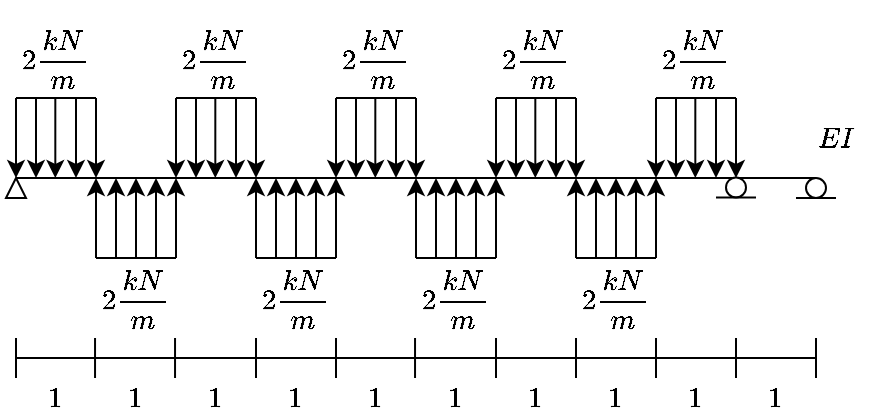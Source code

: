<mxfile version="15.4.1" type="device"><diagram id="GVsQRznYWKqyYPgoreVz" name="Page-1"><mxGraphModel dx="460" dy="723" grid="1" gridSize="10" guides="1" tooltips="1" connect="1" arrows="1" fold="1" page="1" pageScale="1" pageWidth="850" pageHeight="1100" math="1" shadow="0"><root><mxCell id="0"/><mxCell id="1" parent="0"/><mxCell id="KASknsXN5l1DngLhcvEd-1" value="" style="endArrow=none;html=1;" parent="1" edge="1"><mxGeometry width="50" height="50" relative="1" as="geometry"><mxPoint x="160" y="320" as="sourcePoint"/><mxPoint x="560" y="320" as="targetPoint"/></mxGeometry></mxCell><mxCell id="KASknsXN5l1DngLhcvEd-31" value="" style="group" parent="1" vertex="1" connectable="0"><mxGeometry x="160" y="280" width="40" height="40" as="geometry"/></mxCell><mxCell id="KASknsXN5l1DngLhcvEd-30" value="" style="endArrow=none;html=1;" parent="KASknsXN5l1DngLhcvEd-31" edge="1"><mxGeometry width="50" height="50" relative="1" as="geometry"><mxPoint x="40" as="sourcePoint"/><mxPoint as="targetPoint"/></mxGeometry></mxCell><mxCell id="KASknsXN5l1DngLhcvEd-11" value="" style="endArrow=classic;html=1;" parent="KASknsXN5l1DngLhcvEd-31" edge="1"><mxGeometry width="50" height="50" as="geometry"><mxPoint as="sourcePoint"/><mxPoint y="40" as="targetPoint"/></mxGeometry></mxCell><mxCell id="KASknsXN5l1DngLhcvEd-13" value="" style="endArrow=classic;html=1;" parent="KASknsXN5l1DngLhcvEd-31" edge="1"><mxGeometry width="50" height="50" as="geometry"><mxPoint x="10" as="sourcePoint"/><mxPoint x="10" y="40" as="targetPoint"/></mxGeometry></mxCell><mxCell id="KASknsXN5l1DngLhcvEd-14" value="" style="endArrow=classic;html=1;" parent="KASknsXN5l1DngLhcvEd-31" edge="1"><mxGeometry width="50" height="50" as="geometry"><mxPoint x="19.66" as="sourcePoint"/><mxPoint x="19.66" y="40" as="targetPoint"/></mxGeometry></mxCell><mxCell id="KASknsXN5l1DngLhcvEd-15" value="" style="endArrow=classic;html=1;" parent="KASknsXN5l1DngLhcvEd-31" edge="1"><mxGeometry width="50" height="50" as="geometry"><mxPoint x="30" as="sourcePoint"/><mxPoint x="30" y="40" as="targetPoint"/></mxGeometry></mxCell><mxCell id="KASknsXN5l1DngLhcvEd-16" value="" style="endArrow=classic;html=1;" parent="KASknsXN5l1DngLhcvEd-31" edge="1"><mxGeometry width="50" height="50" as="geometry"><mxPoint x="40" as="sourcePoint"/><mxPoint x="40" y="40" as="targetPoint"/></mxGeometry></mxCell><mxCell id="KASknsXN5l1DngLhcvEd-32" value="" style="group" parent="1" vertex="1" connectable="0"><mxGeometry x="240" y="280" width="40" height="40" as="geometry"/></mxCell><mxCell id="KASknsXN5l1DngLhcvEd-33" value="" style="endArrow=none;html=1;" parent="KASknsXN5l1DngLhcvEd-32" edge="1"><mxGeometry width="50" height="50" relative="1" as="geometry"><mxPoint x="40" as="sourcePoint"/><mxPoint as="targetPoint"/></mxGeometry></mxCell><mxCell id="KASknsXN5l1DngLhcvEd-34" value="" style="endArrow=classic;html=1;" parent="KASknsXN5l1DngLhcvEd-32" edge="1"><mxGeometry width="50" height="50" as="geometry"><mxPoint as="sourcePoint"/><mxPoint y="40" as="targetPoint"/></mxGeometry></mxCell><mxCell id="KASknsXN5l1DngLhcvEd-35" value="" style="endArrow=classic;html=1;" parent="KASknsXN5l1DngLhcvEd-32" edge="1"><mxGeometry width="50" height="50" as="geometry"><mxPoint x="10" as="sourcePoint"/><mxPoint x="10" y="40" as="targetPoint"/></mxGeometry></mxCell><mxCell id="KASknsXN5l1DngLhcvEd-36" value="" style="endArrow=classic;html=1;" parent="KASknsXN5l1DngLhcvEd-32" edge="1"><mxGeometry width="50" height="50" as="geometry"><mxPoint x="19.66" as="sourcePoint"/><mxPoint x="19.66" y="40" as="targetPoint"/></mxGeometry></mxCell><mxCell id="KASknsXN5l1DngLhcvEd-37" value="" style="endArrow=classic;html=1;" parent="KASknsXN5l1DngLhcvEd-32" edge="1"><mxGeometry width="50" height="50" as="geometry"><mxPoint x="30" as="sourcePoint"/><mxPoint x="30" y="40" as="targetPoint"/></mxGeometry></mxCell><mxCell id="KASknsXN5l1DngLhcvEd-38" value="" style="endArrow=classic;html=1;" parent="KASknsXN5l1DngLhcvEd-32" edge="1"><mxGeometry width="50" height="50" as="geometry"><mxPoint x="40" as="sourcePoint"/><mxPoint x="40" y="40" as="targetPoint"/></mxGeometry></mxCell><mxCell id="KASknsXN5l1DngLhcvEd-39" value="" style="group" parent="1" vertex="1" connectable="0"><mxGeometry x="320" y="280" width="40" height="40" as="geometry"/></mxCell><mxCell id="KASknsXN5l1DngLhcvEd-40" value="" style="endArrow=none;html=1;" parent="KASknsXN5l1DngLhcvEd-39" edge="1"><mxGeometry width="50" height="50" relative="1" as="geometry"><mxPoint x="40" as="sourcePoint"/><mxPoint as="targetPoint"/></mxGeometry></mxCell><mxCell id="KASknsXN5l1DngLhcvEd-41" value="" style="endArrow=classic;html=1;" parent="KASknsXN5l1DngLhcvEd-39" edge="1"><mxGeometry width="50" height="50" as="geometry"><mxPoint as="sourcePoint"/><mxPoint y="40" as="targetPoint"/></mxGeometry></mxCell><mxCell id="KASknsXN5l1DngLhcvEd-42" value="" style="endArrow=classic;html=1;" parent="KASknsXN5l1DngLhcvEd-39" edge="1"><mxGeometry width="50" height="50" as="geometry"><mxPoint x="10" as="sourcePoint"/><mxPoint x="10" y="40" as="targetPoint"/></mxGeometry></mxCell><mxCell id="KASknsXN5l1DngLhcvEd-43" value="" style="endArrow=classic;html=1;" parent="KASknsXN5l1DngLhcvEd-39" edge="1"><mxGeometry width="50" height="50" as="geometry"><mxPoint x="19.66" as="sourcePoint"/><mxPoint x="19.66" y="40" as="targetPoint"/></mxGeometry></mxCell><mxCell id="KASknsXN5l1DngLhcvEd-44" value="" style="endArrow=classic;html=1;" parent="KASknsXN5l1DngLhcvEd-39" edge="1"><mxGeometry width="50" height="50" as="geometry"><mxPoint x="30" as="sourcePoint"/><mxPoint x="30" y="40" as="targetPoint"/></mxGeometry></mxCell><mxCell id="KASknsXN5l1DngLhcvEd-45" value="" style="endArrow=classic;html=1;" parent="KASknsXN5l1DngLhcvEd-39" edge="1"><mxGeometry width="50" height="50" as="geometry"><mxPoint x="40" as="sourcePoint"/><mxPoint x="40" y="40" as="targetPoint"/></mxGeometry></mxCell><mxCell id="KASknsXN5l1DngLhcvEd-46" value="" style="group" parent="1" vertex="1" connectable="0"><mxGeometry x="400" y="280" width="40" height="40" as="geometry"/></mxCell><mxCell id="KASknsXN5l1DngLhcvEd-47" value="" style="endArrow=none;html=1;" parent="KASknsXN5l1DngLhcvEd-46" edge="1"><mxGeometry width="50" height="50" relative="1" as="geometry"><mxPoint x="40" as="sourcePoint"/><mxPoint as="targetPoint"/></mxGeometry></mxCell><mxCell id="KASknsXN5l1DngLhcvEd-48" value="" style="endArrow=classic;html=1;" parent="KASknsXN5l1DngLhcvEd-46" edge="1"><mxGeometry width="50" height="50" as="geometry"><mxPoint as="sourcePoint"/><mxPoint y="40" as="targetPoint"/></mxGeometry></mxCell><mxCell id="KASknsXN5l1DngLhcvEd-49" value="" style="endArrow=classic;html=1;" parent="KASknsXN5l1DngLhcvEd-46" edge="1"><mxGeometry width="50" height="50" as="geometry"><mxPoint x="10" as="sourcePoint"/><mxPoint x="10" y="40" as="targetPoint"/></mxGeometry></mxCell><mxCell id="KASknsXN5l1DngLhcvEd-50" value="" style="endArrow=classic;html=1;" parent="KASknsXN5l1DngLhcvEd-46" edge="1"><mxGeometry width="50" height="50" as="geometry"><mxPoint x="19.66" as="sourcePoint"/><mxPoint x="19.66" y="40" as="targetPoint"/></mxGeometry></mxCell><mxCell id="KASknsXN5l1DngLhcvEd-51" value="" style="endArrow=classic;html=1;" parent="KASknsXN5l1DngLhcvEd-46" edge="1"><mxGeometry width="50" height="50" as="geometry"><mxPoint x="30" as="sourcePoint"/><mxPoint x="30" y="40" as="targetPoint"/></mxGeometry></mxCell><mxCell id="KASknsXN5l1DngLhcvEd-52" value="" style="endArrow=classic;html=1;" parent="KASknsXN5l1DngLhcvEd-46" edge="1"><mxGeometry width="50" height="50" as="geometry"><mxPoint x="40" as="sourcePoint"/><mxPoint x="40" y="40" as="targetPoint"/></mxGeometry></mxCell><mxCell id="KASknsXN5l1DngLhcvEd-53" value="" style="group" parent="1" vertex="1" connectable="0"><mxGeometry x="480" y="280" width="40" height="40" as="geometry"/></mxCell><mxCell id="KASknsXN5l1DngLhcvEd-54" value="" style="endArrow=none;html=1;" parent="KASknsXN5l1DngLhcvEd-53" edge="1"><mxGeometry width="50" height="50" relative="1" as="geometry"><mxPoint x="40" as="sourcePoint"/><mxPoint as="targetPoint"/></mxGeometry></mxCell><mxCell id="KASknsXN5l1DngLhcvEd-55" value="" style="endArrow=classic;html=1;" parent="KASknsXN5l1DngLhcvEd-53" edge="1"><mxGeometry width="50" height="50" as="geometry"><mxPoint as="sourcePoint"/><mxPoint y="40" as="targetPoint"/></mxGeometry></mxCell><mxCell id="KASknsXN5l1DngLhcvEd-56" value="" style="endArrow=classic;html=1;" parent="KASknsXN5l1DngLhcvEd-53" edge="1"><mxGeometry width="50" height="50" as="geometry"><mxPoint x="10" as="sourcePoint"/><mxPoint x="10" y="40" as="targetPoint"/></mxGeometry></mxCell><mxCell id="KASknsXN5l1DngLhcvEd-57" value="" style="endArrow=classic;html=1;" parent="KASknsXN5l1DngLhcvEd-53" edge="1"><mxGeometry width="50" height="50" as="geometry"><mxPoint x="19.66" as="sourcePoint"/><mxPoint x="19.66" y="40" as="targetPoint"/></mxGeometry></mxCell><mxCell id="KASknsXN5l1DngLhcvEd-58" value="" style="endArrow=classic;html=1;" parent="KASknsXN5l1DngLhcvEd-53" edge="1"><mxGeometry width="50" height="50" as="geometry"><mxPoint x="30" as="sourcePoint"/><mxPoint x="30" y="40" as="targetPoint"/></mxGeometry></mxCell><mxCell id="KASknsXN5l1DngLhcvEd-59" value="" style="endArrow=classic;html=1;" parent="KASknsXN5l1DngLhcvEd-53" edge="1"><mxGeometry width="50" height="50" as="geometry"><mxPoint x="40" as="sourcePoint"/><mxPoint x="40" y="40" as="targetPoint"/></mxGeometry></mxCell><mxCell id="KASknsXN5l1DngLhcvEd-60" value="" style="group;rotation=-180;" parent="1" vertex="1" connectable="0"><mxGeometry x="200" y="320" width="40" height="40" as="geometry"/></mxCell><mxCell id="KASknsXN5l1DngLhcvEd-61" value="" style="endArrow=none;html=1;" parent="KASknsXN5l1DngLhcvEd-60" edge="1"><mxGeometry width="50" height="50" relative="1" as="geometry"><mxPoint y="40" as="sourcePoint"/><mxPoint x="40" y="40" as="targetPoint"/></mxGeometry></mxCell><mxCell id="KASknsXN5l1DngLhcvEd-62" value="" style="endArrow=classic;html=1;" parent="KASknsXN5l1DngLhcvEd-60" edge="1"><mxGeometry x="-10" y="-10" width="50" height="50" as="geometry"><mxPoint x="40" y="40" as="sourcePoint"/><mxPoint x="40" as="targetPoint"/></mxGeometry></mxCell><mxCell id="KASknsXN5l1DngLhcvEd-63" value="" style="endArrow=classic;html=1;" parent="KASknsXN5l1DngLhcvEd-60" edge="1"><mxGeometry x="-10" y="-10" width="50" height="50" as="geometry"><mxPoint x="30" y="40" as="sourcePoint"/><mxPoint x="30" as="targetPoint"/></mxGeometry></mxCell><mxCell id="KASknsXN5l1DngLhcvEd-64" value="" style="endArrow=classic;html=1;" parent="KASknsXN5l1DngLhcvEd-60" edge="1"><mxGeometry x="-10" y="-10" width="50" height="50" as="geometry"><mxPoint x="20" y="40" as="sourcePoint"/><mxPoint x="20" as="targetPoint"/></mxGeometry></mxCell><mxCell id="KASknsXN5l1DngLhcvEd-65" value="" style="endArrow=classic;html=1;" parent="KASknsXN5l1DngLhcvEd-60" edge="1"><mxGeometry x="-10" y="-10" width="50" height="50" as="geometry"><mxPoint x="10" y="40" as="sourcePoint"/><mxPoint x="10" as="targetPoint"/></mxGeometry></mxCell><mxCell id="KASknsXN5l1DngLhcvEd-66" value="" style="endArrow=classic;html=1;" parent="KASknsXN5l1DngLhcvEd-60" edge="1"><mxGeometry x="-10" y="-10" width="50" height="50" as="geometry"><mxPoint y="40" as="sourcePoint"/><mxPoint as="targetPoint"/></mxGeometry></mxCell><mxCell id="KASknsXN5l1DngLhcvEd-67" value="" style="group;rotation=-180;" parent="1" vertex="1" connectable="0"><mxGeometry x="280" y="320" width="40" height="40" as="geometry"/></mxCell><mxCell id="KASknsXN5l1DngLhcvEd-68" value="" style="endArrow=none;html=1;" parent="KASknsXN5l1DngLhcvEd-67" edge="1"><mxGeometry width="50" height="50" relative="1" as="geometry"><mxPoint y="40" as="sourcePoint"/><mxPoint x="40" y="40" as="targetPoint"/></mxGeometry></mxCell><mxCell id="KASknsXN5l1DngLhcvEd-69" value="" style="endArrow=classic;html=1;" parent="KASknsXN5l1DngLhcvEd-67" edge="1"><mxGeometry x="-10" y="-10" width="50" height="50" as="geometry"><mxPoint x="40" y="40" as="sourcePoint"/><mxPoint x="40" as="targetPoint"/></mxGeometry></mxCell><mxCell id="KASknsXN5l1DngLhcvEd-70" value="" style="endArrow=classic;html=1;" parent="KASknsXN5l1DngLhcvEd-67" edge="1"><mxGeometry x="-10" y="-10" width="50" height="50" as="geometry"><mxPoint x="30" y="40" as="sourcePoint"/><mxPoint x="30" as="targetPoint"/></mxGeometry></mxCell><mxCell id="KASknsXN5l1DngLhcvEd-71" value="" style="endArrow=classic;html=1;" parent="KASknsXN5l1DngLhcvEd-67" edge="1"><mxGeometry x="-10" y="-10" width="50" height="50" as="geometry"><mxPoint x="20" y="40" as="sourcePoint"/><mxPoint x="20" as="targetPoint"/></mxGeometry></mxCell><mxCell id="KASknsXN5l1DngLhcvEd-72" value="" style="endArrow=classic;html=1;" parent="KASknsXN5l1DngLhcvEd-67" edge="1"><mxGeometry x="-10" y="-10" width="50" height="50" as="geometry"><mxPoint x="10" y="40" as="sourcePoint"/><mxPoint x="10" as="targetPoint"/></mxGeometry></mxCell><mxCell id="KASknsXN5l1DngLhcvEd-73" value="" style="endArrow=classic;html=1;" parent="KASknsXN5l1DngLhcvEd-67" edge="1"><mxGeometry x="-10" y="-10" width="50" height="50" as="geometry"><mxPoint y="40" as="sourcePoint"/><mxPoint as="targetPoint"/></mxGeometry></mxCell><mxCell id="KASknsXN5l1DngLhcvEd-74" value="" style="group;rotation=-180;" parent="1" vertex="1" connectable="0"><mxGeometry x="360" y="320" width="40" height="40" as="geometry"/></mxCell><mxCell id="KASknsXN5l1DngLhcvEd-75" value="" style="endArrow=none;html=1;" parent="KASknsXN5l1DngLhcvEd-74" edge="1"><mxGeometry width="50" height="50" relative="1" as="geometry"><mxPoint y="40" as="sourcePoint"/><mxPoint x="40" y="40" as="targetPoint"/></mxGeometry></mxCell><mxCell id="KASknsXN5l1DngLhcvEd-76" value="" style="endArrow=classic;html=1;" parent="KASknsXN5l1DngLhcvEd-74" edge="1"><mxGeometry x="-10" y="-10" width="50" height="50" as="geometry"><mxPoint x="40" y="40" as="sourcePoint"/><mxPoint x="40" as="targetPoint"/></mxGeometry></mxCell><mxCell id="KASknsXN5l1DngLhcvEd-77" value="" style="endArrow=classic;html=1;" parent="KASknsXN5l1DngLhcvEd-74" edge="1"><mxGeometry x="-10" y="-10" width="50" height="50" as="geometry"><mxPoint x="30" y="40" as="sourcePoint"/><mxPoint x="30" as="targetPoint"/></mxGeometry></mxCell><mxCell id="KASknsXN5l1DngLhcvEd-78" value="" style="endArrow=classic;html=1;" parent="KASknsXN5l1DngLhcvEd-74" edge="1"><mxGeometry x="-10" y="-10" width="50" height="50" as="geometry"><mxPoint x="20" y="40" as="sourcePoint"/><mxPoint x="20" as="targetPoint"/></mxGeometry></mxCell><mxCell id="KASknsXN5l1DngLhcvEd-79" value="" style="endArrow=classic;html=1;" parent="KASknsXN5l1DngLhcvEd-74" edge="1"><mxGeometry x="-10" y="-10" width="50" height="50" as="geometry"><mxPoint x="10" y="40" as="sourcePoint"/><mxPoint x="10" as="targetPoint"/></mxGeometry></mxCell><mxCell id="KASknsXN5l1DngLhcvEd-80" value="" style="endArrow=classic;html=1;" parent="KASknsXN5l1DngLhcvEd-74" edge="1"><mxGeometry x="-10" y="-10" width="50" height="50" as="geometry"><mxPoint y="40" as="sourcePoint"/><mxPoint as="targetPoint"/></mxGeometry></mxCell><mxCell id="KASknsXN5l1DngLhcvEd-81" value="" style="group;rotation=-180;" parent="1" vertex="1" connectable="0"><mxGeometry x="440" y="320" width="40" height="40" as="geometry"/></mxCell><mxCell id="KASknsXN5l1DngLhcvEd-82" value="" style="endArrow=none;html=1;" parent="KASknsXN5l1DngLhcvEd-81" edge="1"><mxGeometry width="50" height="50" relative="1" as="geometry"><mxPoint y="40" as="sourcePoint"/><mxPoint x="40" y="40" as="targetPoint"/></mxGeometry></mxCell><mxCell id="KASknsXN5l1DngLhcvEd-83" value="" style="endArrow=classic;html=1;" parent="KASknsXN5l1DngLhcvEd-81" edge="1"><mxGeometry x="-10" y="-10" width="50" height="50" as="geometry"><mxPoint x="40" y="40" as="sourcePoint"/><mxPoint x="40" as="targetPoint"/></mxGeometry></mxCell><mxCell id="KASknsXN5l1DngLhcvEd-84" value="" style="endArrow=classic;html=1;" parent="KASknsXN5l1DngLhcvEd-81" edge="1"><mxGeometry x="-10" y="-10" width="50" height="50" as="geometry"><mxPoint x="30" y="40" as="sourcePoint"/><mxPoint x="30" as="targetPoint"/></mxGeometry></mxCell><mxCell id="KASknsXN5l1DngLhcvEd-85" value="" style="endArrow=classic;html=1;" parent="KASknsXN5l1DngLhcvEd-81" edge="1"><mxGeometry x="-10" y="-10" width="50" height="50" as="geometry"><mxPoint x="20" y="40" as="sourcePoint"/><mxPoint x="20" as="targetPoint"/></mxGeometry></mxCell><mxCell id="KASknsXN5l1DngLhcvEd-86" value="" style="endArrow=classic;html=1;" parent="KASknsXN5l1DngLhcvEd-81" edge="1"><mxGeometry x="-10" y="-10" width="50" height="50" as="geometry"><mxPoint x="10" y="40" as="sourcePoint"/><mxPoint x="10" as="targetPoint"/></mxGeometry></mxCell><mxCell id="KASknsXN5l1DngLhcvEd-87" value="" style="endArrow=classic;html=1;" parent="KASknsXN5l1DngLhcvEd-81" edge="1"><mxGeometry x="-10" y="-10" width="50" height="50" as="geometry"><mxPoint y="40" as="sourcePoint"/><mxPoint as="targetPoint"/></mxGeometry></mxCell><mxCell id="KASknsXN5l1DngLhcvEd-88" value="$$2 \frac{ kN}{m}$$" style="text;html=1;strokeColor=none;fillColor=none;align=center;verticalAlign=middle;whiteSpace=wrap;rounded=0;" parent="1" vertex="1"><mxGeometry x="200" y="370" width="40" height="20" as="geometry"/></mxCell><mxCell id="KASknsXN5l1DngLhcvEd-91" value="$$2 \frac{ kN}{m}$$" style="text;html=1;strokeColor=none;fillColor=none;align=center;verticalAlign=middle;whiteSpace=wrap;rounded=0;" parent="1" vertex="1"><mxGeometry x="160" y="250" width="40" height="20" as="geometry"/></mxCell><mxCell id="KASknsXN5l1DngLhcvEd-92" value="$$2 \frac{ kN}{m}$$" style="text;html=1;strokeColor=none;fillColor=none;align=center;verticalAlign=middle;whiteSpace=wrap;rounded=0;" parent="1" vertex="1"><mxGeometry x="240" y="250" width="40" height="20" as="geometry"/></mxCell><mxCell id="KASknsXN5l1DngLhcvEd-93" value="$$2 \frac{ kN}{m}$$" style="text;html=1;strokeColor=none;fillColor=none;align=center;verticalAlign=middle;whiteSpace=wrap;rounded=0;" parent="1" vertex="1"><mxGeometry x="320" y="250" width="40" height="20" as="geometry"/></mxCell><mxCell id="KASknsXN5l1DngLhcvEd-94" value="$$2 \frac{ kN}{m}$$" style="text;html=1;strokeColor=none;fillColor=none;align=center;verticalAlign=middle;whiteSpace=wrap;rounded=0;" parent="1" vertex="1"><mxGeometry x="400" y="250" width="40" height="20" as="geometry"/></mxCell><mxCell id="KASknsXN5l1DngLhcvEd-95" value="$$2 \frac{ kN}{m}$$" style="text;html=1;strokeColor=none;fillColor=none;align=center;verticalAlign=middle;whiteSpace=wrap;rounded=0;" parent="1" vertex="1"><mxGeometry x="480" y="250" width="40" height="20" as="geometry"/></mxCell><mxCell id="KASknsXN5l1DngLhcvEd-96" value="$$2 \frac{ kN}{m}$$" style="text;html=1;strokeColor=none;fillColor=none;align=center;verticalAlign=middle;whiteSpace=wrap;rounded=0;" parent="1" vertex="1"><mxGeometry x="280" y="370" width="40" height="20" as="geometry"/></mxCell><mxCell id="KASknsXN5l1DngLhcvEd-97" value="$$2 \frac{ kN}{m}$$" style="text;html=1;strokeColor=none;fillColor=none;align=center;verticalAlign=middle;whiteSpace=wrap;rounded=0;" parent="1" vertex="1"><mxGeometry x="360" y="370" width="40" height="20" as="geometry"/></mxCell><mxCell id="KASknsXN5l1DngLhcvEd-98" value="$$2 \frac{ kN}{m}$$" style="text;html=1;strokeColor=none;fillColor=none;align=center;verticalAlign=middle;whiteSpace=wrap;rounded=0;" parent="1" vertex="1"><mxGeometry x="440" y="370" width="40" height="20" as="geometry"/></mxCell><mxCell id="KASknsXN5l1DngLhcvEd-99" value="$$EI$$" style="text;html=1;strokeColor=none;fillColor=none;align=center;verticalAlign=middle;whiteSpace=wrap;rounded=0;" parent="1" vertex="1"><mxGeometry x="550" y="290" width="40" height="20" as="geometry"/></mxCell><mxCell id="KASknsXN5l1DngLhcvEd-122" value="" style="group" parent="1" vertex="1" connectable="0"><mxGeometry x="160" y="400" width="400" height="40" as="geometry"/></mxCell><mxCell id="KASknsXN5l1DngLhcvEd-100" value="" style="endArrow=none;html=1;" parent="KASknsXN5l1DngLhcvEd-122" edge="1"><mxGeometry width="50" height="50" relative="1" as="geometry"><mxPoint y="10" as="sourcePoint"/><mxPoint x="400" y="10" as="targetPoint"/></mxGeometry></mxCell><mxCell id="KASknsXN5l1DngLhcvEd-101" value="" style="endArrow=none;html=1;" parent="KASknsXN5l1DngLhcvEd-122" edge="1"><mxGeometry width="50" height="50" relative="1" as="geometry"><mxPoint y="20" as="sourcePoint"/><mxPoint as="targetPoint"/></mxGeometry></mxCell><mxCell id="KASknsXN5l1DngLhcvEd-102" value="" style="endArrow=none;html=1;" parent="KASknsXN5l1DngLhcvEd-122" edge="1"><mxGeometry width="50" height="50" relative="1" as="geometry"><mxPoint x="39.52" y="20" as="sourcePoint"/><mxPoint x="39.52" as="targetPoint"/></mxGeometry></mxCell><mxCell id="KASknsXN5l1DngLhcvEd-103" value="" style="endArrow=none;html=1;" parent="KASknsXN5l1DngLhcvEd-122" edge="1"><mxGeometry width="50" height="50" relative="1" as="geometry"><mxPoint x="79.52" y="20" as="sourcePoint"/><mxPoint x="79.52" as="targetPoint"/></mxGeometry></mxCell><mxCell id="KASknsXN5l1DngLhcvEd-104" value="" style="endArrow=none;html=1;" parent="KASknsXN5l1DngLhcvEd-122" edge="1"><mxGeometry width="50" height="50" relative="1" as="geometry"><mxPoint x="120" y="20" as="sourcePoint"/><mxPoint x="120" as="targetPoint"/></mxGeometry></mxCell><mxCell id="KASknsXN5l1DngLhcvEd-105" value="" style="endArrow=none;html=1;" parent="KASknsXN5l1DngLhcvEd-122" edge="1"><mxGeometry width="50" height="50" relative="1" as="geometry"><mxPoint x="160" y="20" as="sourcePoint"/><mxPoint x="160" as="targetPoint"/></mxGeometry></mxCell><mxCell id="KASknsXN5l1DngLhcvEd-106" value="" style="endArrow=none;html=1;" parent="KASknsXN5l1DngLhcvEd-122" edge="1"><mxGeometry width="50" height="50" relative="1" as="geometry"><mxPoint x="199.52" y="20" as="sourcePoint"/><mxPoint x="199.52" as="targetPoint"/></mxGeometry></mxCell><mxCell id="KASknsXN5l1DngLhcvEd-107" value="" style="endArrow=none;html=1;" parent="KASknsXN5l1DngLhcvEd-122" edge="1"><mxGeometry width="50" height="50" relative="1" as="geometry"><mxPoint x="240" y="20" as="sourcePoint"/><mxPoint x="240" as="targetPoint"/></mxGeometry></mxCell><mxCell id="KASknsXN5l1DngLhcvEd-108" value="" style="endArrow=none;html=1;" parent="KASknsXN5l1DngLhcvEd-122" edge="1"><mxGeometry width="50" height="50" relative="1" as="geometry"><mxPoint x="280" y="20" as="sourcePoint"/><mxPoint x="280" as="targetPoint"/></mxGeometry></mxCell><mxCell id="KASknsXN5l1DngLhcvEd-109" value="" style="endArrow=none;html=1;" parent="KASknsXN5l1DngLhcvEd-122" edge="1"><mxGeometry width="50" height="50" relative="1" as="geometry"><mxPoint x="320" y="20" as="sourcePoint"/><mxPoint x="320" as="targetPoint"/></mxGeometry></mxCell><mxCell id="KASknsXN5l1DngLhcvEd-110" value="" style="endArrow=none;html=1;" parent="KASknsXN5l1DngLhcvEd-122" edge="1"><mxGeometry width="50" height="50" relative="1" as="geometry"><mxPoint x="360" y="20" as="sourcePoint"/><mxPoint x="360" as="targetPoint"/></mxGeometry></mxCell><mxCell id="KASknsXN5l1DngLhcvEd-111" value="" style="endArrow=none;html=1;" parent="KASknsXN5l1DngLhcvEd-122" edge="1"><mxGeometry width="50" height="50" relative="1" as="geometry"><mxPoint x="400" y="20" as="sourcePoint"/><mxPoint x="400" as="targetPoint"/></mxGeometry></mxCell><mxCell id="KASknsXN5l1DngLhcvEd-112" value="$$1$$" style="text;html=1;strokeColor=none;fillColor=none;align=center;verticalAlign=middle;whiteSpace=wrap;rounded=0;" parent="KASknsXN5l1DngLhcvEd-122" vertex="1"><mxGeometry y="20" width="40" height="20" as="geometry"/></mxCell><mxCell id="KASknsXN5l1DngLhcvEd-113" value="$$1$$" style="text;html=1;strokeColor=none;fillColor=none;align=center;verticalAlign=middle;whiteSpace=wrap;rounded=0;" parent="KASknsXN5l1DngLhcvEd-122" vertex="1"><mxGeometry x="40" y="20" width="40" height="20" as="geometry"/></mxCell><mxCell id="KASknsXN5l1DngLhcvEd-114" value="$$1$$" style="text;html=1;strokeColor=none;fillColor=none;align=center;verticalAlign=middle;whiteSpace=wrap;rounded=0;" parent="KASknsXN5l1DngLhcvEd-122" vertex="1"><mxGeometry x="80" y="20" width="40" height="20" as="geometry"/></mxCell><mxCell id="KASknsXN5l1DngLhcvEd-115" value="$$1$$" style="text;html=1;strokeColor=none;fillColor=none;align=center;verticalAlign=middle;whiteSpace=wrap;rounded=0;" parent="KASknsXN5l1DngLhcvEd-122" vertex="1"><mxGeometry x="120" y="20" width="40" height="20" as="geometry"/></mxCell><mxCell id="KASknsXN5l1DngLhcvEd-116" value="$$1$$" style="text;html=1;strokeColor=none;fillColor=none;align=center;verticalAlign=middle;whiteSpace=wrap;rounded=0;" parent="KASknsXN5l1DngLhcvEd-122" vertex="1"><mxGeometry x="160" y="20" width="40" height="20" as="geometry"/></mxCell><mxCell id="KASknsXN5l1DngLhcvEd-117" value="$$1$$" style="text;html=1;strokeColor=none;fillColor=none;align=center;verticalAlign=middle;whiteSpace=wrap;rounded=0;" parent="KASknsXN5l1DngLhcvEd-122" vertex="1"><mxGeometry x="200" y="20" width="40" height="20" as="geometry"/></mxCell><mxCell id="KASknsXN5l1DngLhcvEd-118" value="$$1$$" style="text;html=1;strokeColor=none;fillColor=none;align=center;verticalAlign=middle;whiteSpace=wrap;rounded=0;" parent="KASknsXN5l1DngLhcvEd-122" vertex="1"><mxGeometry x="240" y="20" width="40" height="20" as="geometry"/></mxCell><mxCell id="KASknsXN5l1DngLhcvEd-119" value="$$1$$" style="text;html=1;strokeColor=none;fillColor=none;align=center;verticalAlign=middle;whiteSpace=wrap;rounded=0;" parent="KASknsXN5l1DngLhcvEd-122" vertex="1"><mxGeometry x="280" y="20" width="40" height="20" as="geometry"/></mxCell><mxCell id="KASknsXN5l1DngLhcvEd-120" value="$$1$$" style="text;html=1;strokeColor=none;fillColor=none;align=center;verticalAlign=middle;whiteSpace=wrap;rounded=0;" parent="KASknsXN5l1DngLhcvEd-122" vertex="1"><mxGeometry x="320" y="20" width="40" height="20" as="geometry"/></mxCell><mxCell id="KASknsXN5l1DngLhcvEd-121" value="$$1$$" style="text;html=1;strokeColor=none;fillColor=none;align=center;verticalAlign=middle;whiteSpace=wrap;rounded=0;" parent="KASknsXN5l1DngLhcvEd-122" vertex="1"><mxGeometry x="360" y="20" width="40" height="20" as="geometry"/></mxCell><mxCell id="8q7NAgfUHozrJdNjgUK9-2" value="" style="triangle;whiteSpace=wrap;html=1;rotation=-90;" parent="1" vertex="1"><mxGeometry x="155" y="320" width="10" height="10" as="geometry"/></mxCell><mxCell id="8q7NAgfUHozrJdNjgUK9-3" value="" style="ellipse;whiteSpace=wrap;html=1;aspect=fixed;" parent="1" vertex="1"><mxGeometry x="555" y="320" width="10" height="10" as="geometry"/></mxCell><mxCell id="8q7NAgfUHozrJdNjgUK9-4" value="" style="endArrow=none;html=1;" parent="1" edge="1"><mxGeometry width="50" height="50" relative="1" as="geometry"><mxPoint x="550" y="330" as="sourcePoint"/><mxPoint x="570" y="330" as="targetPoint"/></mxGeometry></mxCell><mxCell id="6JLnKZ3KCYy1JxlUONdM-1" value="" style="ellipse;whiteSpace=wrap;html=1;aspect=fixed;" vertex="1" parent="1"><mxGeometry x="515" y="319.72" width="10" height="10" as="geometry"/></mxCell><mxCell id="6JLnKZ3KCYy1JxlUONdM-2" value="" style="endArrow=none;html=1;" edge="1" parent="1"><mxGeometry width="50" height="50" relative="1" as="geometry"><mxPoint x="510" y="329.72" as="sourcePoint"/><mxPoint x="530" y="329.72" as="targetPoint"/></mxGeometry></mxCell></root></mxGraphModel></diagram></mxfile>